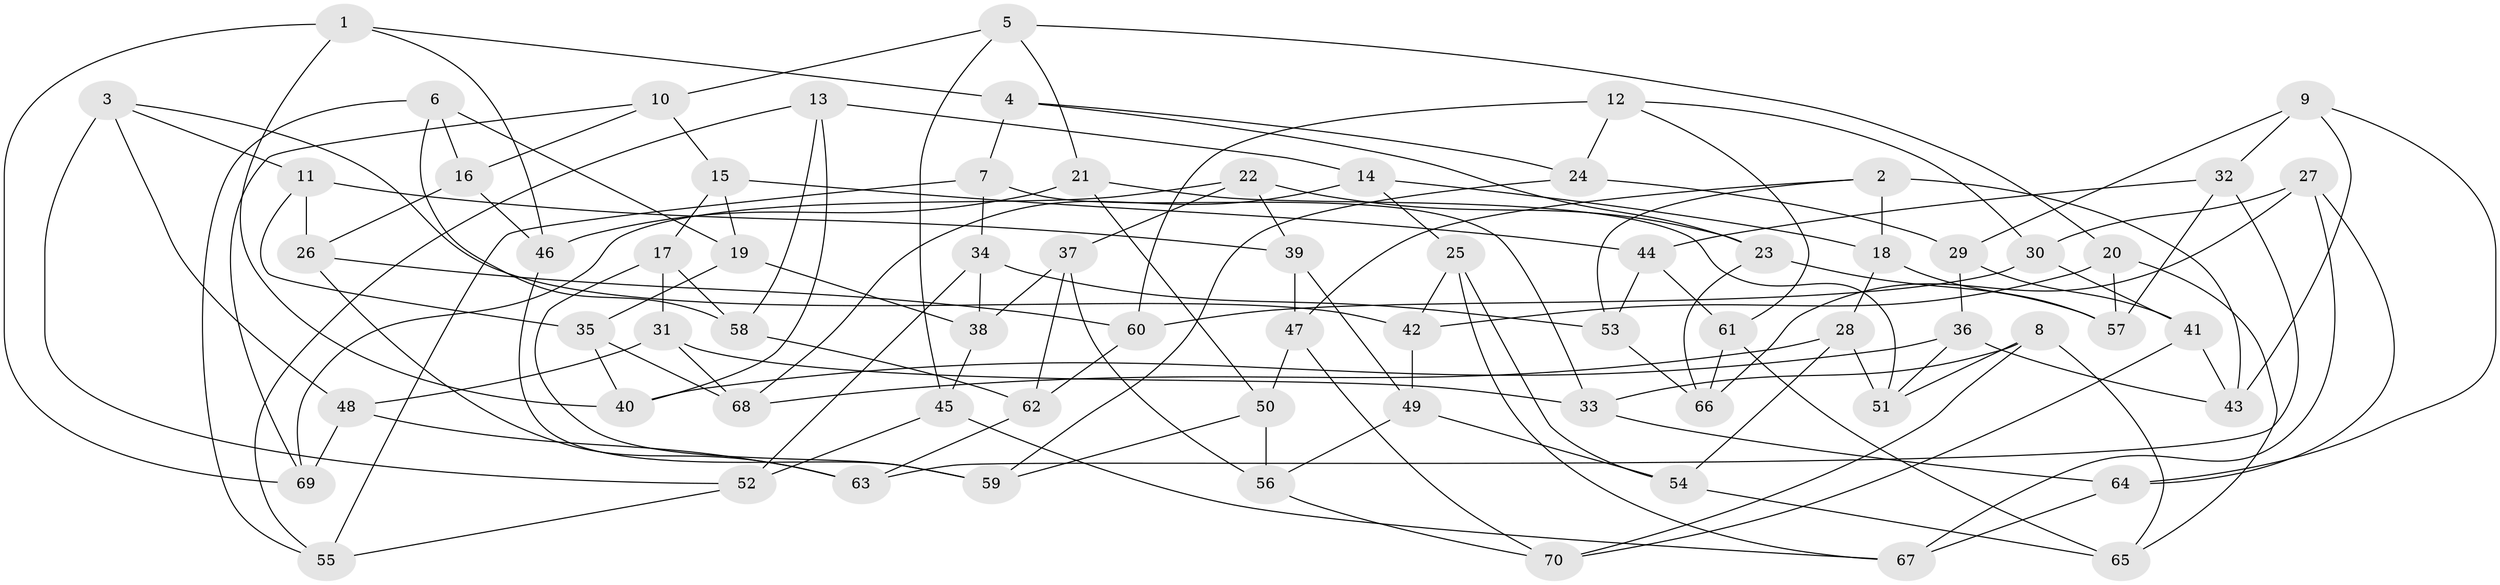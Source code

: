 // coarse degree distribution, {6: 0.3673469387755102, 4: 0.5510204081632653, 5: 0.061224489795918366, 3: 0.02040816326530612}
// Generated by graph-tools (version 1.1) at 2025/52/02/27/25 19:52:32]
// undirected, 70 vertices, 140 edges
graph export_dot {
graph [start="1"]
  node [color=gray90,style=filled];
  1;
  2;
  3;
  4;
  5;
  6;
  7;
  8;
  9;
  10;
  11;
  12;
  13;
  14;
  15;
  16;
  17;
  18;
  19;
  20;
  21;
  22;
  23;
  24;
  25;
  26;
  27;
  28;
  29;
  30;
  31;
  32;
  33;
  34;
  35;
  36;
  37;
  38;
  39;
  40;
  41;
  42;
  43;
  44;
  45;
  46;
  47;
  48;
  49;
  50;
  51;
  52;
  53;
  54;
  55;
  56;
  57;
  58;
  59;
  60;
  61;
  62;
  63;
  64;
  65;
  66;
  67;
  68;
  69;
  70;
  1 -- 40;
  1 -- 69;
  1 -- 46;
  1 -- 4;
  2 -- 18;
  2 -- 43;
  2 -- 53;
  2 -- 47;
  3 -- 42;
  3 -- 11;
  3 -- 52;
  3 -- 48;
  4 -- 7;
  4 -- 24;
  4 -- 23;
  5 -- 21;
  5 -- 20;
  5 -- 45;
  5 -- 10;
  6 -- 19;
  6 -- 58;
  6 -- 55;
  6 -- 16;
  7 -- 34;
  7 -- 33;
  7 -- 55;
  8 -- 65;
  8 -- 33;
  8 -- 51;
  8 -- 70;
  9 -- 32;
  9 -- 64;
  9 -- 43;
  9 -- 29;
  10 -- 16;
  10 -- 69;
  10 -- 15;
  11 -- 26;
  11 -- 35;
  11 -- 39;
  12 -- 24;
  12 -- 61;
  12 -- 30;
  12 -- 60;
  13 -- 14;
  13 -- 40;
  13 -- 55;
  13 -- 58;
  14 -- 18;
  14 -- 68;
  14 -- 25;
  15 -- 19;
  15 -- 44;
  15 -- 17;
  16 -- 26;
  16 -- 46;
  17 -- 58;
  17 -- 59;
  17 -- 31;
  18 -- 57;
  18 -- 28;
  19 -- 35;
  19 -- 38;
  20 -- 42;
  20 -- 57;
  20 -- 65;
  21 -- 51;
  21 -- 46;
  21 -- 50;
  22 -- 69;
  22 -- 39;
  22 -- 23;
  22 -- 37;
  23 -- 57;
  23 -- 66;
  24 -- 29;
  24 -- 59;
  25 -- 54;
  25 -- 67;
  25 -- 42;
  26 -- 63;
  26 -- 60;
  27 -- 64;
  27 -- 30;
  27 -- 66;
  27 -- 67;
  28 -- 54;
  28 -- 51;
  28 -- 68;
  29 -- 41;
  29 -- 36;
  30 -- 41;
  30 -- 60;
  31 -- 48;
  31 -- 68;
  31 -- 33;
  32 -- 63;
  32 -- 44;
  32 -- 57;
  33 -- 64;
  34 -- 38;
  34 -- 53;
  34 -- 52;
  35 -- 68;
  35 -- 40;
  36 -- 40;
  36 -- 51;
  36 -- 43;
  37 -- 38;
  37 -- 56;
  37 -- 62;
  38 -- 45;
  39 -- 47;
  39 -- 49;
  41 -- 43;
  41 -- 70;
  42 -- 49;
  44 -- 53;
  44 -- 61;
  45 -- 52;
  45 -- 67;
  46 -- 59;
  47 -- 50;
  47 -- 70;
  48 -- 69;
  48 -- 63;
  49 -- 56;
  49 -- 54;
  50 -- 56;
  50 -- 59;
  52 -- 55;
  53 -- 66;
  54 -- 65;
  56 -- 70;
  58 -- 62;
  60 -- 62;
  61 -- 65;
  61 -- 66;
  62 -- 63;
  64 -- 67;
}
